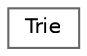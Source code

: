 digraph "Graphical Class Hierarchy"
{
 // LATEX_PDF_SIZE
  bgcolor="transparent";
  edge [fontname=Helvetica,fontsize=10,labelfontname=Helvetica,labelfontsize=10];
  node [fontname=Helvetica,fontsize=10,shape=box,height=0.2,width=0.4];
  rankdir="LR";
  Node0 [label="Trie",height=0.2,width=0.4,color="grey40", fillcolor="white", style="filled",URL="$da/dec/struct_trie.html",tooltip=" "];
}
